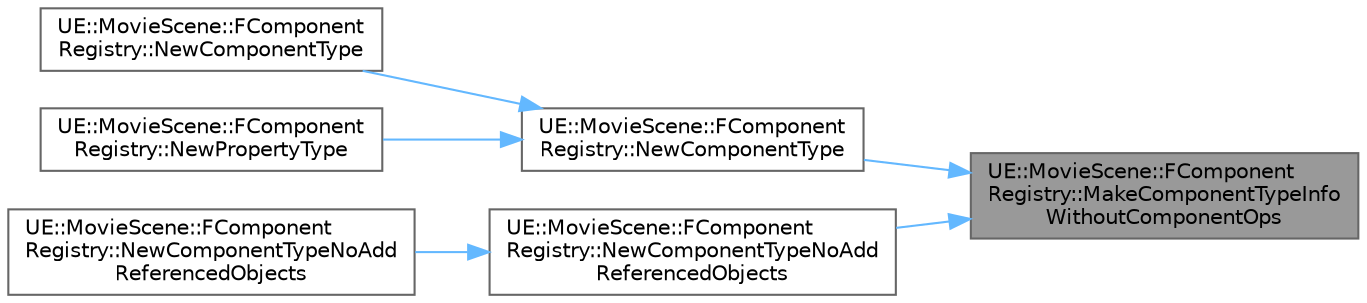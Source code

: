 digraph "UE::MovieScene::FComponentRegistry::MakeComponentTypeInfoWithoutComponentOps"
{
 // INTERACTIVE_SVG=YES
 // LATEX_PDF_SIZE
  bgcolor="transparent";
  edge [fontname=Helvetica,fontsize=10,labelfontname=Helvetica,labelfontsize=10];
  node [fontname=Helvetica,fontsize=10,shape=box,height=0.2,width=0.4];
  rankdir="RL";
  Node1 [id="Node000001",label="UE::MovieScene::FComponent\lRegistry::MakeComponentTypeInfo\lWithoutComponentOps",height=0.2,width=0.4,color="gray40", fillcolor="grey60", style="filled", fontcolor="black",tooltip=" "];
  Node1 -> Node2 [id="edge1_Node000001_Node000002",dir="back",color="steelblue1",style="solid",tooltip=" "];
  Node2 [id="Node000002",label="UE::MovieScene::FComponent\lRegistry::NewComponentType",height=0.2,width=0.4,color="grey40", fillcolor="white", style="filled",URL="$d4/db7/structUE_1_1MovieScene_1_1FComponentRegistry.html#a97b7027fa874a4c86e4bcc7bc8629299",tooltip="Define a new transient tag type using the specified information."];
  Node2 -> Node3 [id="edge2_Node000002_Node000003",dir="back",color="steelblue1",style="solid",tooltip=" "];
  Node3 [id="Node000003",label="UE::MovieScene::FComponent\lRegistry::NewComponentType",height=0.2,width=0.4,color="grey40", fillcolor="white", style="filled",URL="$d4/db7/structUE_1_1MovieScene_1_1FComponentRegistry.html#ab1a797a68d3963c0a9391cc67e2eef03",tooltip=" "];
  Node2 -> Node4 [id="edge3_Node000002_Node000004",dir="back",color="steelblue1",style="solid",tooltip=" "];
  Node4 [id="Node000004",label="UE::MovieScene::FComponent\lRegistry::NewPropertyType",height=0.2,width=0.4,color="grey40", fillcolor="white", style="filled",URL="$d4/db7/structUE_1_1MovieScene_1_1FComponentRegistry.html#aa7b2e4d04ea8cc101c6e72e8edb3413f",tooltip=" "];
  Node1 -> Node5 [id="edge4_Node000001_Node000005",dir="back",color="steelblue1",style="solid",tooltip=" "];
  Node5 [id="Node000005",label="UE::MovieScene::FComponent\lRegistry::NewComponentTypeNoAdd\lReferencedObjects",height=0.2,width=0.4,color="grey40", fillcolor="white", style="filled",URL="$d4/db7/structUE_1_1MovieScene_1_1FComponentRegistry.html#ae13daf841058ba2bdc8a7749a49012f1",tooltip="Same as NewComponentType but specifically does not expose the component type to the reference graph."];
  Node5 -> Node6 [id="edge5_Node000005_Node000006",dir="back",color="steelblue1",style="solid",tooltip=" "];
  Node6 [id="Node000006",label="UE::MovieScene::FComponent\lRegistry::NewComponentTypeNoAdd\lReferencedObjects",height=0.2,width=0.4,color="grey40", fillcolor="white", style="filled",URL="$d4/db7/structUE_1_1MovieScene_1_1FComponentRegistry.html#aef3bc15596e918550e85d40eede92785",tooltip=" "];
}
